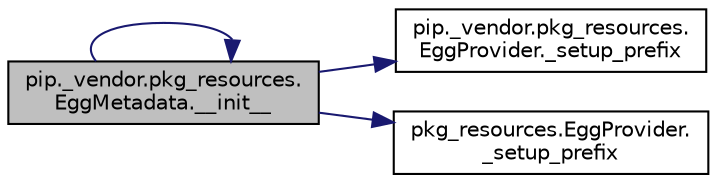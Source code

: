 digraph "pip._vendor.pkg_resources.EggMetadata.__init__"
{
 // LATEX_PDF_SIZE
  edge [fontname="Helvetica",fontsize="10",labelfontname="Helvetica",labelfontsize="10"];
  node [fontname="Helvetica",fontsize="10",shape=record];
  rankdir="LR";
  Node1 [label="pip._vendor.pkg_resources.\lEggMetadata.__init__",height=0.2,width=0.4,color="black", fillcolor="grey75", style="filled", fontcolor="black",tooltip=" "];
  Node1 -> Node1 [color="midnightblue",fontsize="10",style="solid",fontname="Helvetica"];
  Node1 -> Node2 [color="midnightblue",fontsize="10",style="solid",fontname="Helvetica"];
  Node2 [label="pip._vendor.pkg_resources.\lEggProvider._setup_prefix",height=0.2,width=0.4,color="black", fillcolor="white", style="filled",URL="$d8/d75/classpip_1_1__vendor_1_1pkg__resources_1_1_egg_provider.html#abcaf7620cf0769049ca05228ba0f7f68",tooltip=" "];
  Node1 -> Node3 [color="midnightblue",fontsize="10",style="solid",fontname="Helvetica"];
  Node3 [label="pkg_resources.EggProvider.\l_setup_prefix",height=0.2,width=0.4,color="black", fillcolor="white", style="filled",URL="$d4/d79/classpkg__resources_1_1_egg_provider.html#a12bc0d188a0ab45feb9daa312f074246",tooltip=" "];
}
